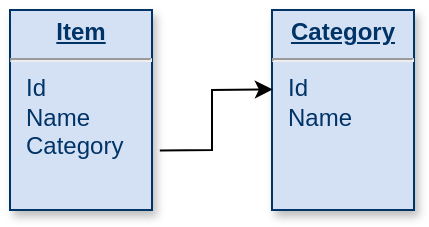 <mxfile version="20.3.0" type="device"><diagram name="Page-1" id="efa7a0a1-bf9b-a30e-e6df-94a7791c09e9"><mxGraphModel dx="1592" dy="1545" grid="1" gridSize="10" guides="1" tooltips="1" connect="1" arrows="1" fold="1" page="1" pageScale="1" pageWidth="826" pageHeight="1169" background="none" math="0" shadow="0"><root><mxCell id="0"/><mxCell id="1" parent="0"/><mxCell id="22" value="&lt;p style=&quot;margin: 0px; margin-top: 4px; text-align: center; text-decoration: underline;&quot;&gt;&lt;strong&gt;Item&lt;/strong&gt;&lt;/p&gt;&lt;hr&gt;&lt;p style=&quot;margin: 0px; margin-left: 8px;&quot;&gt;Id&lt;/p&gt;&lt;p style=&quot;margin: 0px; margin-left: 8px;&quot;&gt;&lt;span style=&quot;background-color: initial;&quot;&gt;Name&lt;/span&gt;&lt;br&gt;&lt;/p&gt;&lt;p style=&quot;margin: 0px; margin-left: 8px;&quot;&gt;Category&lt;/p&gt;" style="verticalAlign=top;align=left;overflow=fill;fontSize=12;fontFamily=Helvetica;html=1;strokeColor=#003366;shadow=1;fillColor=#D4E1F5;fontColor=#003366" parent="1" vertex="1"><mxGeometry x="1159" y="300" width="71" height="100" as="geometry"/></mxCell><mxCell id="wbkjltHgoJL7Fg5Ddh_A-114" value="&lt;p style=&quot;margin: 0px; margin-top: 4px; text-align: center; text-decoration: underline;&quot;&gt;&lt;strong&gt;Category&lt;/strong&gt;&lt;/p&gt;&lt;hr&gt;&lt;p style=&quot;margin: 0px; margin-left: 8px;&quot;&gt;Id&lt;/p&gt;&lt;p style=&quot;margin: 0px; margin-left: 8px;&quot;&gt;&lt;span style=&quot;background-color: initial;&quot;&gt;Name&lt;/span&gt;&lt;br&gt;&lt;/p&gt;&lt;p style=&quot;margin: 0px; margin-left: 8px;&quot;&gt;&lt;br&gt;&lt;/p&gt;" style="verticalAlign=top;align=left;overflow=fill;fontSize=12;fontFamily=Helvetica;html=1;strokeColor=#003366;shadow=1;fillColor=#D4E1F5;fontColor=#003366" parent="1" vertex="1"><mxGeometry x="1290" y="300" width="71" height="100" as="geometry"/></mxCell><mxCell id="wbkjltHgoJL7Fg5Ddh_A-115" value="" style="endArrow=classic;html=1;rounded=0;exitX=1.055;exitY=0.702;exitDx=0;exitDy=0;exitPerimeter=0;entryX=0.006;entryY=0.397;entryDx=0;entryDy=0;entryPerimeter=0;" parent="1" source="22" target="wbkjltHgoJL7Fg5Ddh_A-114" edge="1"><mxGeometry width="50" height="50" relative="1" as="geometry"><mxPoint x="1240" y="430" as="sourcePoint"/><mxPoint x="1290" y="380" as="targetPoint"/><Array as="points"><mxPoint x="1260" y="370"/><mxPoint x="1260" y="340"/></Array></mxGeometry></mxCell></root></mxGraphModel></diagram></mxfile>